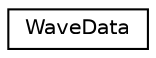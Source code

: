 digraph "Graphical Class Hierarchy"
{
  edge [fontname="Helvetica",fontsize="10",labelfontname="Helvetica",labelfontsize="10"];
  node [fontname="Helvetica",fontsize="10",shape=record];
  rankdir="LR";
  Node0 [label="WaveData",height=0.2,width=0.4,color="black", fillcolor="white", style="filled",URL="$classkaldi_1_1WaveData.html",tooltip="This class&#39;s purpose is to read in Wave files. "];
}
